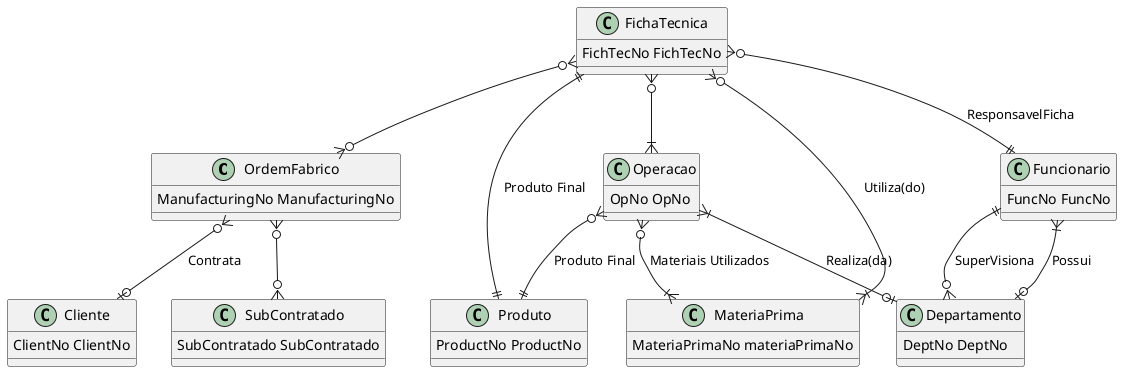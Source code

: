 @startuml tableBD

class OrdemFabrico {
    ManufacturingNo ManufacturingNo
}   

class MateriaPrima{
    MateriaPrimaNo materiaPrimaNo
}

class Produto {
    ProductNo ProductNo
}

class FichaTecnica {
    FichTecNo FichTecNo
}

class Operacao {
    OpNo OpNo 
}

class SubContratado {
    SubContratado SubContratado
}

class Departamento {
    DeptNo DeptNo 
}

class Funcionario {
    FuncNo FuncNo
}

class Cliente {
    ClientNo ClientNo
}

/'
Relacionamento dos Funcionarios
'/
Funcionario }|--o| Departamento: Possui
Funcionario ||--o{ Departamento: SuperVisiona 

/'
Relacionamento das Operacoes Interna
'/
Operacao }|--o| Departamento: Realiza(da)
Operacao }o--|{ MateriaPrima: Materiais Utilizados
Operacao }o--|| Produto: Produto Final

/'
Relacionamento Ficha Tecnica
'/
FichaTecnica }o--|{ Operacao
FichaTecnica }o--|{ MateriaPrima: Utiliza(do)
FichaTecnica }o--o{ OrdemFabrico
FichaTecnica }o--|| Funcionario: ResponsavelFicha
/'
Relacionamentos do Produto
'/
Produto ||--|| FichaTecnica: Produto Final

/'
Relacionamento Ordem Fabrico
'/
OrdemFabrico }o--o| Cliente: Contrata
OrdemFabrico }o--o{ SubContratado

@enduml